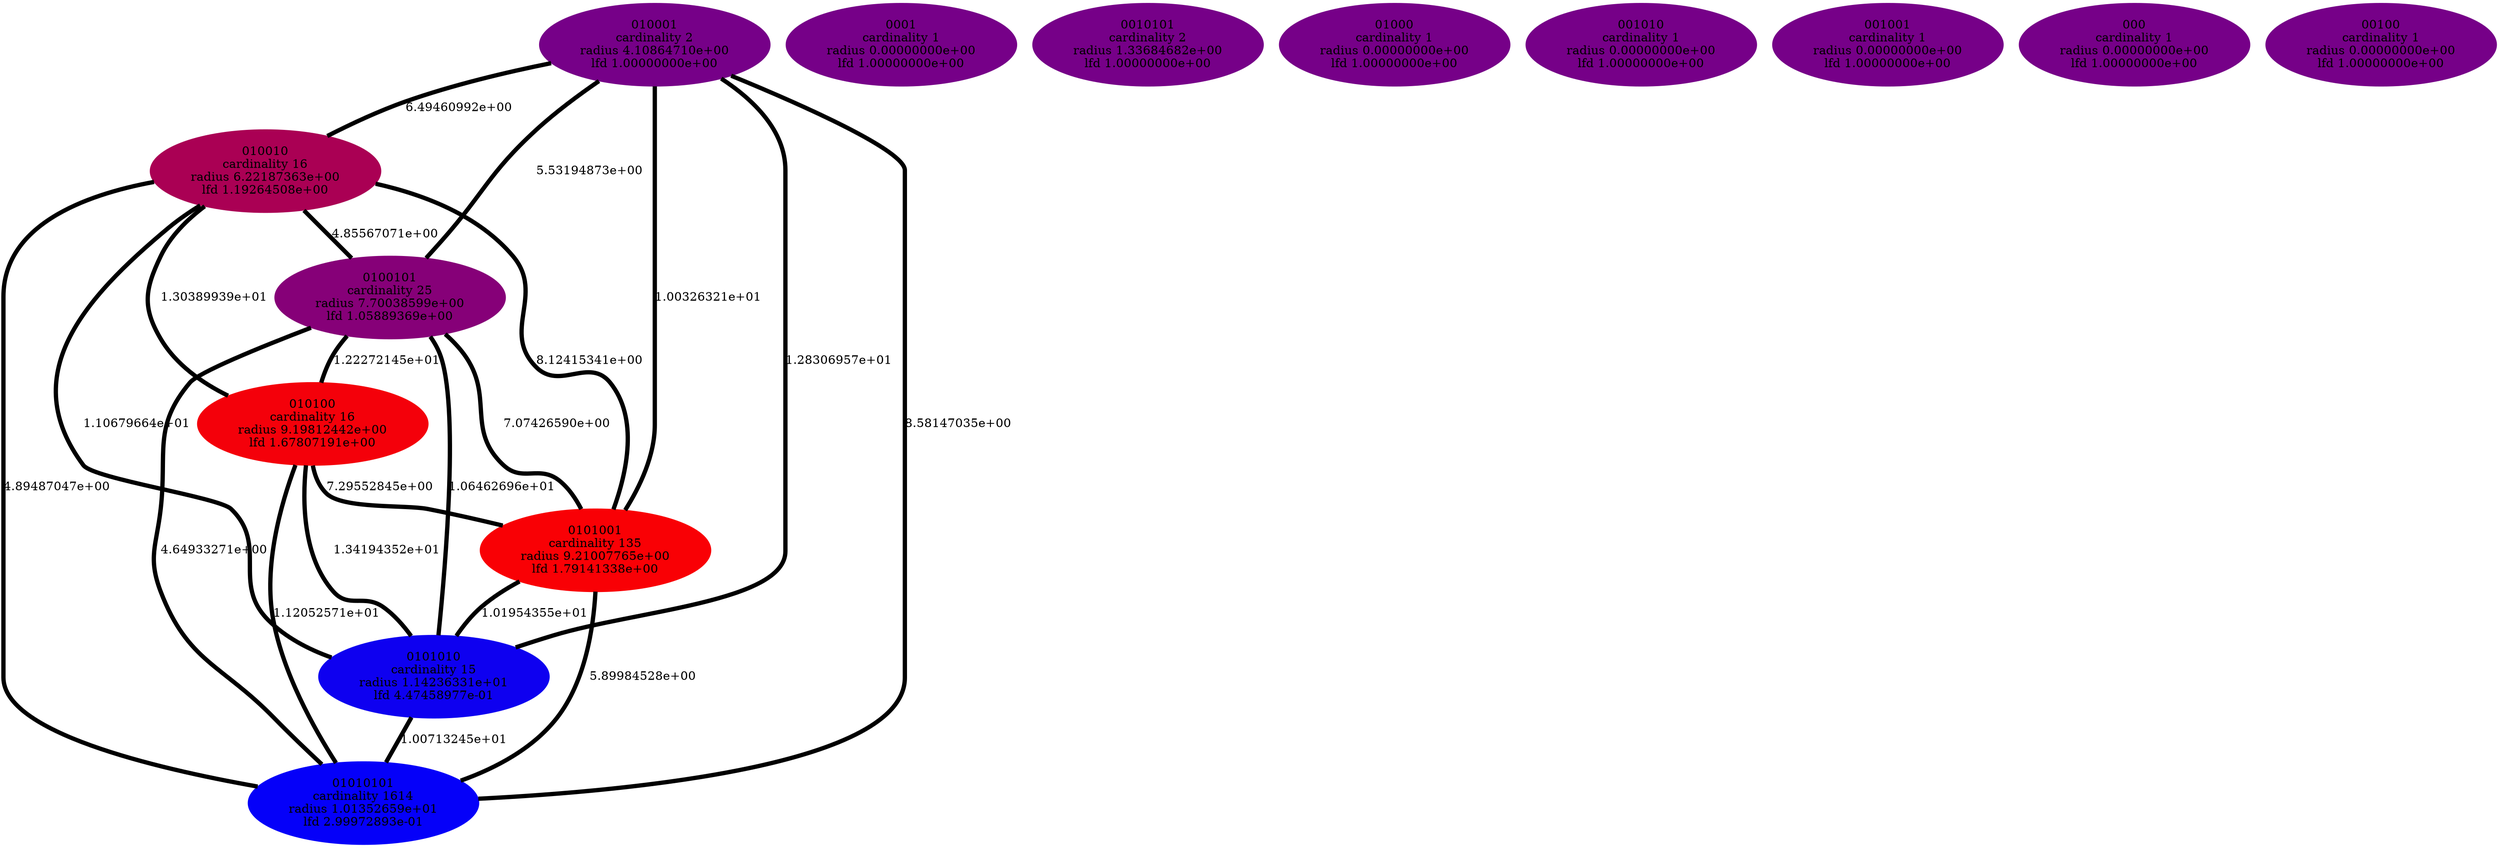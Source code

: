 graph cardio {
    edge[style=solid, penwidth="5", labeldistance="10"]
    0100101 [label="0100101\ncardinality 25\nradius 7.70038599e+00\nlfd 1.05889369e+00", color="#860078", style="filled"]
    0001 [label="0001\ncardinality 1\nradius 0.00000000e+00\nlfd 1.00000000e+00", color="#760088", style="filled"]
    010100 [label="010100\ncardinality 16\nradius 9.19812442e+00\nlfd 1.67807191e+00", color="#F4000A", style="filled"]
    01010101 [label="01010101\ncardinality 1614\nradius 1.01352659e+01\nlfd 2.99972893e-01", color="#0500F9", style="filled"]
    0010101 [label="0010101\ncardinality 2\nradius 1.33684682e+00\nlfd 1.00000000e+00", color="#760088", style="filled"]
    01000 [label="01000\ncardinality 1\nradius 0.00000000e+00\nlfd 1.00000000e+00", color="#760088", style="filled"]
    001010 [label="001010\ncardinality 1\nradius 0.00000000e+00\nlfd 1.00000000e+00", color="#760088", style="filled"]
    001001 [label="001001\ncardinality 1\nradius 0.00000000e+00\nlfd 1.00000000e+00", color="#760088", style="filled"]
    0101001 [label="0101001\ncardinality 135\nradius 9.21007765e+00\nlfd 1.79141338e+00", color="#F90005", style="filled"]
    000 [label="000\ncardinality 1\nradius 0.00000000e+00\nlfd 1.00000000e+00", color="#760088", style="filled"]
    010010 [label="010010\ncardinality 16\nradius 6.22187363e+00\nlfd 1.19264508e+00", color="#AA0054", style="filled"]
    010001 [label="010001\ncardinality 2\nradius 4.10864710e+00\nlfd 1.00000000e+00", color="#760088", style="filled"]
    00100 [label="00100\ncardinality 1\nradius 0.00000000e+00\nlfd 1.00000000e+00", color="#760088", style="filled"]
    0101010 [label="0101010\ncardinality 15\nradius 1.14236331e+01\nlfd 4.47458977e-01", color="#0E00F0", style="filled"]
    010010 -- 01010101 [label="4.89487047e+00"]
    0100101 -- 01010101 [label="4.64933271e+00"]
    010100 -- 0101001 [label="7.29552845e+00"]
    010100 -- 01010101 [label="1.12052571e+01"]
    010001 -- 01010101 [label="8.58147035e+00"]
    0100101 -- 0101010 [label="1.06462696e+01"]
    010010 -- 0100101 [label="4.85567071e+00"]
    0101001 -- 0101010 [label="1.01954355e+01"]
    010001 -- 0100101 [label="5.53194873e+00"]
    010010 -- 010100 [label="1.30389939e+01"]
    0100101 -- 010100 [label="1.22272145e+01"]
    0101001 -- 01010101 [label="5.89984528e+00"]
    010100 -- 0101010 [label="1.34194352e+01"]
    010001 -- 0101001 [label="1.00326321e+01"]
    010010 -- 0101001 [label="8.12415341e+00"]
    010010 -- 0101010 [label="1.10679664e+01"]
    010001 -- 0101010 [label="1.28306957e+01"]
    010001 -- 010010 [label="6.49460992e+00"]
    0101010 -- 01010101 [label="1.00713245e+01"]
    0100101 -- 0101001 [label="7.07426590e+00"]
}